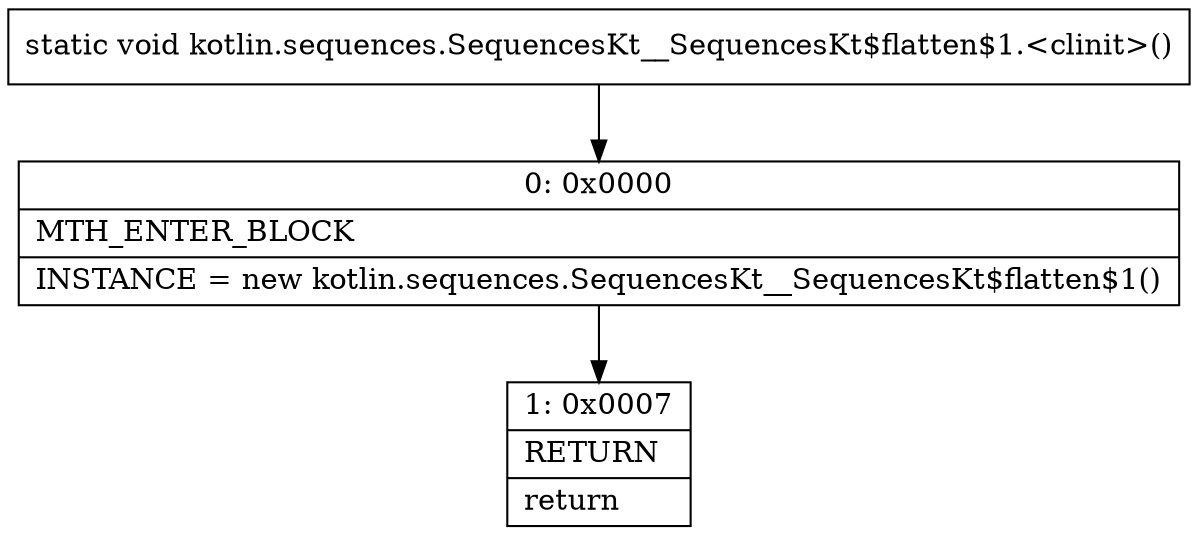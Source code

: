 digraph "CFG forkotlin.sequences.SequencesKt__SequencesKt$flatten$1.\<clinit\>()V" {
Node_0 [shape=record,label="{0\:\ 0x0000|MTH_ENTER_BLOCK\l|INSTANCE = new kotlin.sequences.SequencesKt__SequencesKt$flatten$1()\l}"];
Node_1 [shape=record,label="{1\:\ 0x0007|RETURN\l|return\l}"];
MethodNode[shape=record,label="{static void kotlin.sequences.SequencesKt__SequencesKt$flatten$1.\<clinit\>() }"];
MethodNode -> Node_0;
Node_0 -> Node_1;
}

